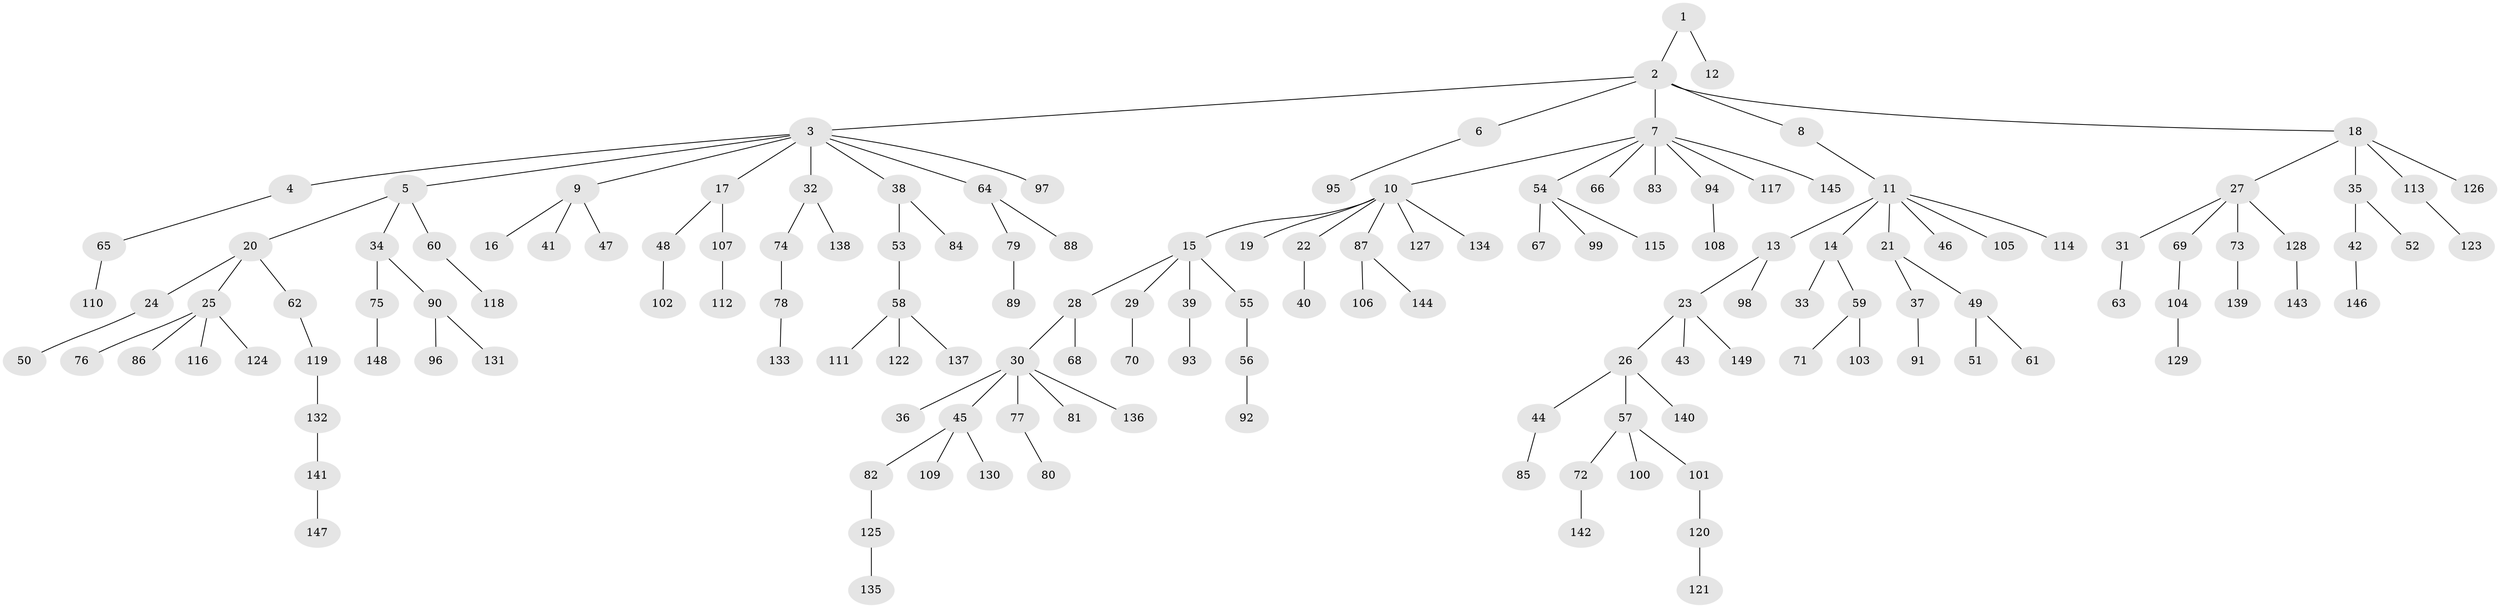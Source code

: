 // coarse degree distribution, {2: 0.18627450980392157, 6: 0.0196078431372549, 10: 0.0196078431372549, 4: 0.049019607843137254, 1: 0.5980392156862745, 7: 0.0196078431372549, 3: 0.08823529411764706, 5: 0.0196078431372549}
// Generated by graph-tools (version 1.1) at 2025/24/03/03/25 07:24:05]
// undirected, 149 vertices, 148 edges
graph export_dot {
graph [start="1"]
  node [color=gray90,style=filled];
  1;
  2;
  3;
  4;
  5;
  6;
  7;
  8;
  9;
  10;
  11;
  12;
  13;
  14;
  15;
  16;
  17;
  18;
  19;
  20;
  21;
  22;
  23;
  24;
  25;
  26;
  27;
  28;
  29;
  30;
  31;
  32;
  33;
  34;
  35;
  36;
  37;
  38;
  39;
  40;
  41;
  42;
  43;
  44;
  45;
  46;
  47;
  48;
  49;
  50;
  51;
  52;
  53;
  54;
  55;
  56;
  57;
  58;
  59;
  60;
  61;
  62;
  63;
  64;
  65;
  66;
  67;
  68;
  69;
  70;
  71;
  72;
  73;
  74;
  75;
  76;
  77;
  78;
  79;
  80;
  81;
  82;
  83;
  84;
  85;
  86;
  87;
  88;
  89;
  90;
  91;
  92;
  93;
  94;
  95;
  96;
  97;
  98;
  99;
  100;
  101;
  102;
  103;
  104;
  105;
  106;
  107;
  108;
  109;
  110;
  111;
  112;
  113;
  114;
  115;
  116;
  117;
  118;
  119;
  120;
  121;
  122;
  123;
  124;
  125;
  126;
  127;
  128;
  129;
  130;
  131;
  132;
  133;
  134;
  135;
  136;
  137;
  138;
  139;
  140;
  141;
  142;
  143;
  144;
  145;
  146;
  147;
  148;
  149;
  1 -- 2;
  1 -- 12;
  2 -- 3;
  2 -- 6;
  2 -- 7;
  2 -- 8;
  2 -- 18;
  3 -- 4;
  3 -- 5;
  3 -- 9;
  3 -- 17;
  3 -- 32;
  3 -- 38;
  3 -- 64;
  3 -- 97;
  4 -- 65;
  5 -- 20;
  5 -- 34;
  5 -- 60;
  6 -- 95;
  7 -- 10;
  7 -- 54;
  7 -- 66;
  7 -- 83;
  7 -- 94;
  7 -- 117;
  7 -- 145;
  8 -- 11;
  9 -- 16;
  9 -- 41;
  9 -- 47;
  10 -- 15;
  10 -- 19;
  10 -- 22;
  10 -- 87;
  10 -- 127;
  10 -- 134;
  11 -- 13;
  11 -- 14;
  11 -- 21;
  11 -- 46;
  11 -- 105;
  11 -- 114;
  13 -- 23;
  13 -- 98;
  14 -- 33;
  14 -- 59;
  15 -- 28;
  15 -- 29;
  15 -- 39;
  15 -- 55;
  17 -- 48;
  17 -- 107;
  18 -- 27;
  18 -- 35;
  18 -- 113;
  18 -- 126;
  20 -- 24;
  20 -- 25;
  20 -- 62;
  21 -- 37;
  21 -- 49;
  22 -- 40;
  23 -- 26;
  23 -- 43;
  23 -- 149;
  24 -- 50;
  25 -- 76;
  25 -- 86;
  25 -- 116;
  25 -- 124;
  26 -- 44;
  26 -- 57;
  26 -- 140;
  27 -- 31;
  27 -- 69;
  27 -- 73;
  27 -- 128;
  28 -- 30;
  28 -- 68;
  29 -- 70;
  30 -- 36;
  30 -- 45;
  30 -- 77;
  30 -- 81;
  30 -- 136;
  31 -- 63;
  32 -- 74;
  32 -- 138;
  34 -- 75;
  34 -- 90;
  35 -- 42;
  35 -- 52;
  37 -- 91;
  38 -- 53;
  38 -- 84;
  39 -- 93;
  42 -- 146;
  44 -- 85;
  45 -- 82;
  45 -- 109;
  45 -- 130;
  48 -- 102;
  49 -- 51;
  49 -- 61;
  53 -- 58;
  54 -- 67;
  54 -- 99;
  54 -- 115;
  55 -- 56;
  56 -- 92;
  57 -- 72;
  57 -- 100;
  57 -- 101;
  58 -- 111;
  58 -- 122;
  58 -- 137;
  59 -- 71;
  59 -- 103;
  60 -- 118;
  62 -- 119;
  64 -- 79;
  64 -- 88;
  65 -- 110;
  69 -- 104;
  72 -- 142;
  73 -- 139;
  74 -- 78;
  75 -- 148;
  77 -- 80;
  78 -- 133;
  79 -- 89;
  82 -- 125;
  87 -- 106;
  87 -- 144;
  90 -- 96;
  90 -- 131;
  94 -- 108;
  101 -- 120;
  104 -- 129;
  107 -- 112;
  113 -- 123;
  119 -- 132;
  120 -- 121;
  125 -- 135;
  128 -- 143;
  132 -- 141;
  141 -- 147;
}
